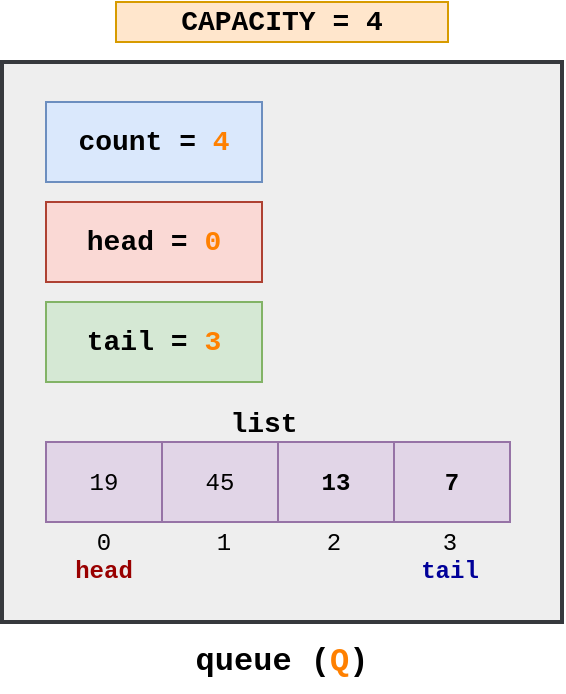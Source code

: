 <mxfile version="24.6.4" type="device">
  <diagram name="Página-1" id="jQoiph2c1nl-3ZJ2nl2n">
    <mxGraphModel dx="880" dy="532" grid="1" gridSize="10" guides="1" tooltips="1" connect="1" arrows="1" fold="1" page="1" pageScale="1" pageWidth="827" pageHeight="1169" math="0" shadow="0">
      <root>
        <mxCell id="0" />
        <mxCell id="1" parent="0" />
        <mxCell id="yQ9D3G-4GoF_5dVMJYFF-37" value="" style="group" parent="1" vertex="1" connectable="0">
          <mxGeometry x="50" y="270" width="280" height="345" as="geometry" />
        </mxCell>
        <mxCell id="DvdFpIc3kAiTPLH7OsFK-6" value="&lt;font style=&quot;font-size: 16px;&quot; face=&quot;Courier New&quot;&gt;&lt;b&gt;queue (&lt;font color=&quot;#ff8000&quot;&gt;Q&lt;/font&gt;)&lt;/b&gt;&lt;/font&gt;" style="text;html=1;align=center;verticalAlign=middle;whiteSpace=wrap;rounded=0;container=0;" parent="yQ9D3G-4GoF_5dVMJYFF-37" vertex="1">
          <mxGeometry x="95" y="315" width="90" height="30" as="geometry" />
        </mxCell>
        <mxCell id="DvdFpIc3kAiTPLH7OsFK-3" value="" style="rounded=0;whiteSpace=wrap;html=1;fillColor=#eeeeee;strokeColor=#36393D;strokeWidth=2;container=0;" parent="yQ9D3G-4GoF_5dVMJYFF-37" vertex="1">
          <mxGeometry y="30" width="280" height="280" as="geometry" />
        </mxCell>
        <mxCell id="DvdFpIc3kAiTPLH7OsFK-4" value="&lt;font style=&quot;font-size: 14px;&quot; face=&quot;Courier New&quot;&gt;&lt;b&gt;count = &lt;font color=&quot;#ff8000&quot;&gt;4&lt;/font&gt;&lt;/b&gt;&lt;/font&gt;" style="rounded=0;whiteSpace=wrap;html=1;fillColor=#dae8fc;strokeColor=#6C8EBF;container=0;" parent="yQ9D3G-4GoF_5dVMJYFF-37" vertex="1">
          <mxGeometry x="22" y="50" width="108" height="40" as="geometry" />
        </mxCell>
        <mxCell id="DvdFpIc3kAiTPLH7OsFK-7" value="&lt;font style=&quot;font-size: 14px;&quot; face=&quot;Courier New&quot;&gt;&lt;b&gt;head = &lt;font color=&quot;#ff8000&quot;&gt;0&lt;/font&gt;&lt;/b&gt;&lt;/font&gt;" style="rounded=0;whiteSpace=wrap;html=1;fillColor=#fad9d5;strokeColor=#ae4132;container=0;" parent="yQ9D3G-4GoF_5dVMJYFF-37" vertex="1">
          <mxGeometry x="22" y="100" width="108" height="40" as="geometry" />
        </mxCell>
        <mxCell id="yQ9D3G-4GoF_5dVMJYFF-2" value="&lt;font style=&quot;font-size: 14px;&quot; face=&quot;Courier New&quot;&gt;&lt;b&gt;CAPACITY = 4&lt;/b&gt;&lt;/font&gt;" style="rounded=0;whiteSpace=wrap;html=1;fillColor=#ffe6cc;strokeColor=#d79b00;container=0;" parent="yQ9D3G-4GoF_5dVMJYFF-37" vertex="1">
          <mxGeometry x="57" width="166" height="20" as="geometry" />
        </mxCell>
        <mxCell id="yQ9D3G-4GoF_5dVMJYFF-3" value="&lt;font style=&quot;font-size: 14px;&quot; face=&quot;Courier New&quot;&gt;&lt;b&gt;tail&amp;nbsp;&lt;/b&gt;&lt;/font&gt;&lt;b style=&quot;font-family: &amp;quot;Courier New&amp;quot;; font-size: 14px;&quot;&gt;= &lt;font color=&quot;#ff8000&quot;&gt;3&lt;/font&gt;&lt;/b&gt;" style="rounded=0;whiteSpace=wrap;html=1;fillColor=#d5e8d4;strokeColor=#82b366;container=0;" parent="yQ9D3G-4GoF_5dVMJYFF-37" vertex="1">
          <mxGeometry x="22" y="150" width="108" height="40" as="geometry" />
        </mxCell>
        <mxCell id="yQ9D3G-4GoF_5dVMJYFF-9" value="&lt;font style=&quot;font-size: 14px;&quot; face=&quot;Courier New&quot;&gt;&lt;b&gt;list&lt;/b&gt;&lt;/font&gt;" style="text;html=1;align=center;verticalAlign=middle;whiteSpace=wrap;rounded=0;container=0;" parent="yQ9D3G-4GoF_5dVMJYFF-37" vertex="1">
          <mxGeometry x="101" y="196" width="60" height="30" as="geometry" />
        </mxCell>
        <mxCell id="yQ9D3G-4GoF_5dVMJYFF-11" value="&lt;font face=&quot;Courier New&quot;&gt;0&lt;/font&gt;" style="text;html=1;align=center;verticalAlign=middle;whiteSpace=wrap;rounded=0;container=0;" parent="yQ9D3G-4GoF_5dVMJYFF-37" vertex="1">
          <mxGeometry x="41" y="260" width="20" height="20" as="geometry" />
        </mxCell>
        <mxCell id="yQ9D3G-4GoF_5dVMJYFF-12" value="&lt;font face=&quot;Courier New&quot;&gt;1&lt;/font&gt;" style="text;html=1;align=center;verticalAlign=middle;whiteSpace=wrap;rounded=0;container=0;" parent="yQ9D3G-4GoF_5dVMJYFF-37" vertex="1">
          <mxGeometry x="101" y="260" width="20" height="20" as="geometry" />
        </mxCell>
        <mxCell id="yQ9D3G-4GoF_5dVMJYFF-13" value="&lt;font face=&quot;Courier New&quot;&gt;2&lt;/font&gt;" style="text;html=1;align=center;verticalAlign=middle;whiteSpace=wrap;rounded=0;container=0;" parent="yQ9D3G-4GoF_5dVMJYFF-37" vertex="1">
          <mxGeometry x="156" y="260" width="20" height="20" as="geometry" />
        </mxCell>
        <mxCell id="yQ9D3G-4GoF_5dVMJYFF-14" value="&lt;font face=&quot;Courier New&quot;&gt;3&lt;/font&gt;" style="text;html=1;align=center;verticalAlign=middle;whiteSpace=wrap;rounded=0;container=0;" parent="yQ9D3G-4GoF_5dVMJYFF-37" vertex="1">
          <mxGeometry x="214" y="260" width="20" height="20" as="geometry" />
        </mxCell>
        <mxCell id="yQ9D3G-4GoF_5dVMJYFF-4" value="&lt;font face=&quot;Courier New&quot;&gt;19&lt;/font&gt;" style="rounded=0;whiteSpace=wrap;html=1;fillColor=#e1d5e7;strokeColor=#9673a6;container=0;" parent="yQ9D3G-4GoF_5dVMJYFF-37" vertex="1">
          <mxGeometry x="22" y="220" width="58" height="40" as="geometry" />
        </mxCell>
        <mxCell id="yQ9D3G-4GoF_5dVMJYFF-5" value="&lt;font style=&quot;font-size: 12px;&quot; face=&quot;Courier New&quot;&gt;45&lt;/font&gt;" style="rounded=0;whiteSpace=wrap;html=1;fillColor=#e1d5e7;strokeColor=#9673a6;container=0;" parent="yQ9D3G-4GoF_5dVMJYFF-37" vertex="1">
          <mxGeometry x="80" y="220" width="58" height="40" as="geometry" />
        </mxCell>
        <mxCell id="yQ9D3G-4GoF_5dVMJYFF-6" value="&lt;font size=&quot;1&quot; face=&quot;Courier New&quot;&gt;&lt;b style=&quot;font-size: 12px;&quot;&gt;13&lt;/b&gt;&lt;/font&gt;" style="rounded=0;whiteSpace=wrap;html=1;fillColor=#e1d5e7;strokeColor=#9673a6;container=0;" parent="yQ9D3G-4GoF_5dVMJYFF-37" vertex="1">
          <mxGeometry x="138" y="220" width="58" height="40" as="geometry" />
        </mxCell>
        <mxCell id="yQ9D3G-4GoF_5dVMJYFF-7" value="&lt;font size=&quot;1&quot; face=&quot;Courier New&quot;&gt;&lt;b style=&quot;font-size: 12px;&quot;&gt;7&lt;/b&gt;&lt;/font&gt;" style="rounded=0;whiteSpace=wrap;html=1;fillColor=#e1d5e7;strokeColor=#9673a6;container=0;" parent="yQ9D3G-4GoF_5dVMJYFF-37" vertex="1">
          <mxGeometry x="196" y="220" width="58" height="40" as="geometry" />
        </mxCell>
        <mxCell id="yQ9D3G-4GoF_5dVMJYFF-35" value="&lt;font color=&quot;#000099&quot; face=&quot;Courier New&quot;&gt;&lt;b style=&quot;&quot;&gt;tail&lt;/b&gt;&lt;/font&gt;" style="text;html=1;align=center;verticalAlign=middle;whiteSpace=wrap;rounded=0;" parent="yQ9D3G-4GoF_5dVMJYFF-37" vertex="1">
          <mxGeometry x="194" y="274" width="60" height="20" as="geometry" />
        </mxCell>
        <mxCell id="yQ9D3G-4GoF_5dVMJYFF-36" value="&lt;font face=&quot;Courier New&quot; color=&quot;#990000&quot;&gt;&lt;b&gt;head&lt;/b&gt;&lt;/font&gt;" style="text;html=1;align=center;verticalAlign=middle;whiteSpace=wrap;rounded=0;" parent="yQ9D3G-4GoF_5dVMJYFF-37" vertex="1">
          <mxGeometry x="21" y="274" width="60" height="20" as="geometry" />
        </mxCell>
      </root>
    </mxGraphModel>
  </diagram>
</mxfile>
